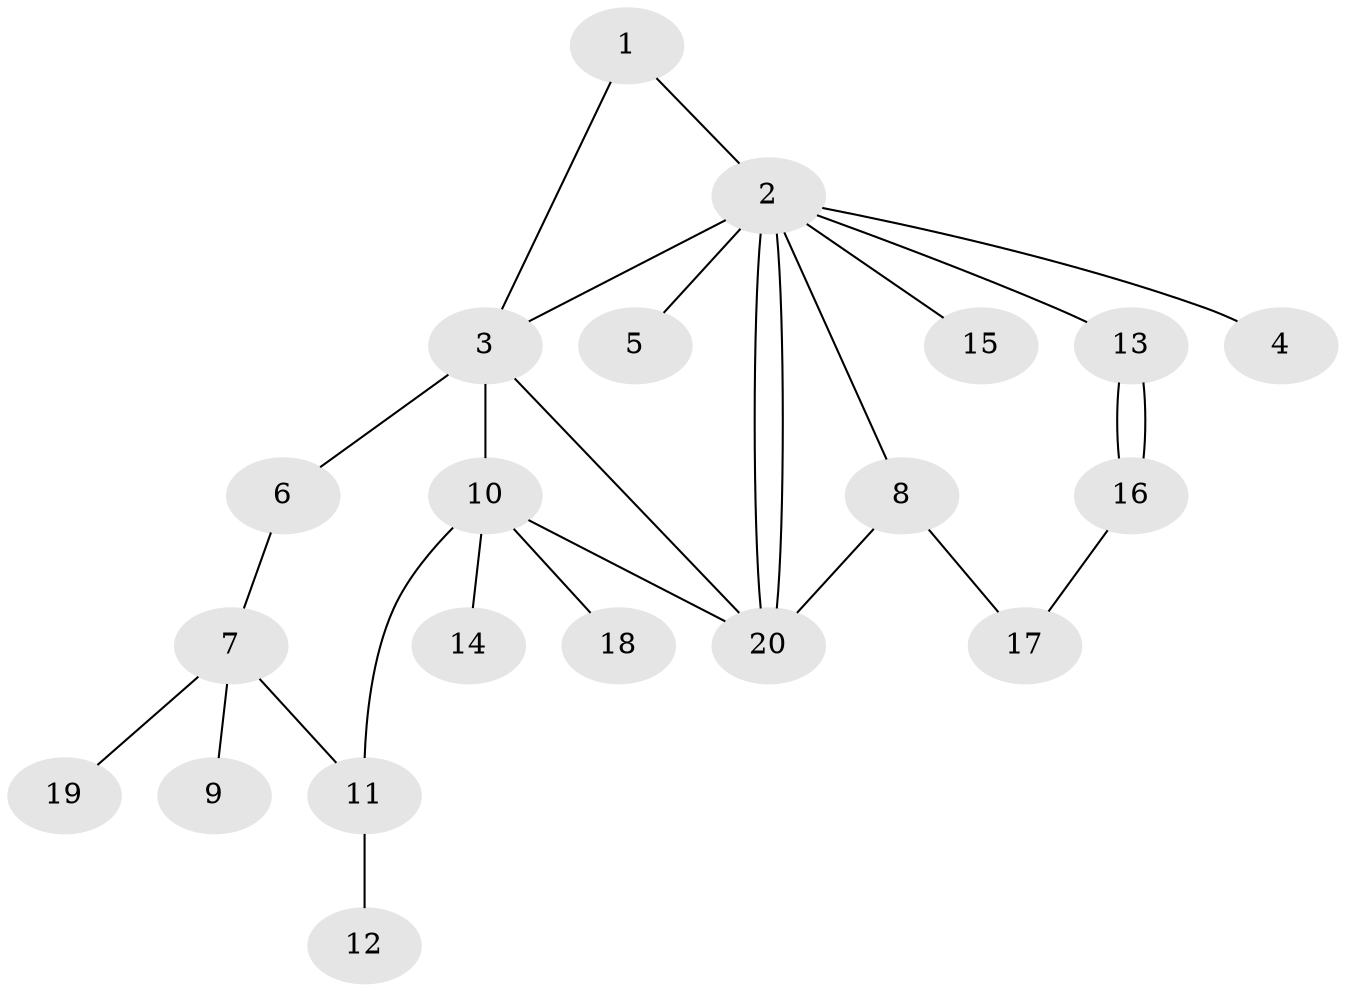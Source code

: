 // Generated by graph-tools (version 1.1) at 2025/46/02/15/25 05:46:28]
// undirected, 20 vertices, 27 edges
graph export_dot {
graph [start="1"]
  node [color=gray90,style=filled];
  1;
  2;
  3;
  4;
  5;
  6;
  7;
  8;
  9;
  10;
  11;
  12;
  13;
  14;
  15;
  16;
  17;
  18;
  19;
  20;
  1 -- 2;
  1 -- 3;
  2 -- 3;
  2 -- 4;
  2 -- 5;
  2 -- 8;
  2 -- 13;
  2 -- 15;
  2 -- 20;
  2 -- 20;
  3 -- 6;
  3 -- 10;
  3 -- 20;
  6 -- 7;
  7 -- 9;
  7 -- 11;
  7 -- 19;
  8 -- 17;
  8 -- 20;
  10 -- 11;
  10 -- 14;
  10 -- 18;
  10 -- 20;
  11 -- 12;
  13 -- 16;
  13 -- 16;
  16 -- 17;
}
